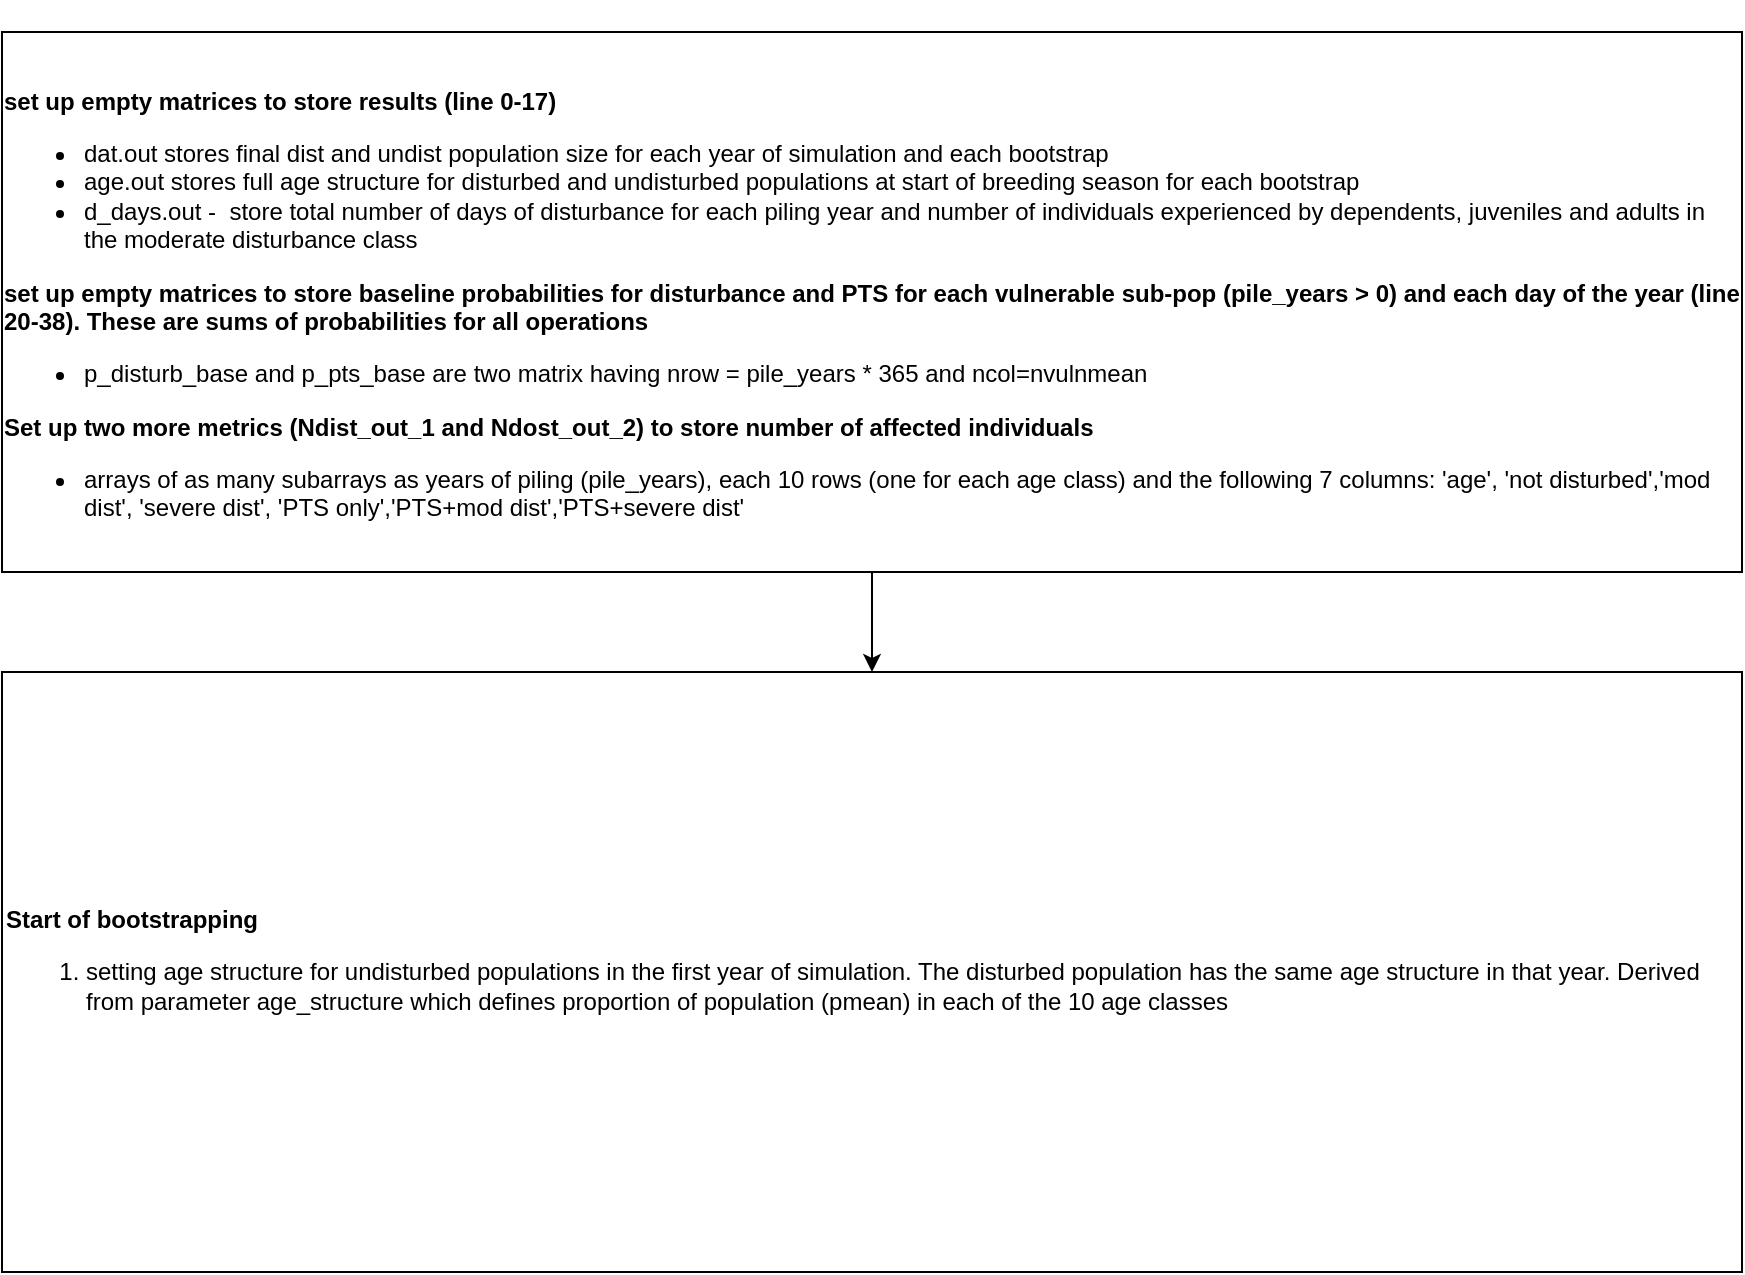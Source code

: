 <mxfile version="24.8.3">
  <diagram id="C5RBs43oDa-KdzZeNtuy" name="Page-1">
    <mxGraphModel dx="1434" dy="1901" grid="1" gridSize="10" guides="1" tooltips="1" connect="1" arrows="1" fold="1" page="1" pageScale="1" pageWidth="827" pageHeight="1169" math="0" shadow="0">
      <root>
        <mxCell id="WIyWlLk6GJQsqaUBKTNV-0" />
        <mxCell id="WIyWlLk6GJQsqaUBKTNV-1" parent="WIyWlLk6GJQsqaUBKTNV-0" />
        <mxCell id="WIyWlLk6GJQsqaUBKTNV-3" value="&lt;div align=&quot;left&quot;&gt;&lt;b&gt;&lt;br&gt;&lt;/b&gt;&lt;/div&gt;&lt;div align=&quot;left&quot;&gt;&lt;b&gt;&lt;br&gt;&lt;/b&gt;&lt;/div&gt;&lt;div align=&quot;left&quot;&gt;&lt;b&gt;&lt;br&gt;&lt;/b&gt;&lt;/div&gt;&lt;div align=&quot;left&quot;&gt;&lt;b&gt;set up empty matrices to store results (line 0-17)&lt;/b&gt;&lt;/div&gt;&lt;div align=&quot;left&quot;&gt;&lt;ul&gt;&lt;li&gt;dat.out stores final dist and undist population size for each year of simulation and each bootstrap&lt;/li&gt;&lt;li&gt;age.out stores full age structure for disturbed and undisturbed populations at start of breeding season for each bootstrap&lt;/li&gt;&lt;li&gt;d_days.out -&amp;nbsp; store total number of days of disturbance for each piling year and number of individuals experienced by dependents, juveniles and adults in the moderate disturbance class&lt;/li&gt;&lt;/ul&gt;&lt;div&gt;&lt;b&gt;set up empty matrices to store baseline probabilities for disturbance and PTS for each vulnerable sub-pop (pile_years &amp;gt; 0) and each day of the year (line 20-38). These are sums of probabilities for all operations&lt;br&gt;&lt;/b&gt;&lt;/div&gt;&lt;div&gt;&lt;ul&gt;&lt;li&gt;p_disturb_base and p_pts_base are two matrix having nrow = pile_years * 365 and ncol=nvulnmean&lt;/li&gt;&lt;/ul&gt;&lt;b&gt;Set up two more metrics (Ndist_out_1 and Ndost_out_2) to store number of affected individuals&lt;/b&gt;&lt;/div&gt;&lt;div&gt;&lt;ul&gt;&lt;li&gt;arrays of as many subarrays as years of piling (pile_years), each 10 rows (one for each age class) and the following 7 columns: &#39;age&#39;, &#39;not disturbed&#39;,&#39;mod dist&#39;, &#39;severe dist&#39;, &#39;PTS only&#39;,&#39;PTS+mod dist&#39;,&#39;PTS+severe dist&#39;&lt;br&gt;&lt;/li&gt;&lt;/ul&gt;&lt;/div&gt;&lt;div&gt;&lt;b&gt;&lt;br&gt;&lt;/b&gt;&lt;/div&gt;&lt;/div&gt;&lt;div align=&quot;left&quot;&gt;&lt;br&gt;&lt;/div&gt;" style="rounded=0;whiteSpace=wrap;html=1;fontSize=12;glass=0;strokeWidth=1;shadow=0;" parent="WIyWlLk6GJQsqaUBKTNV-1" vertex="1">
          <mxGeometry x="20" y="-120" width="870" height="270" as="geometry" />
        </mxCell>
        <mxCell id="CrPXTP6iy7iZoC011djg-1" value="&lt;div align=&quot;left&quot;&gt;&lt;b&gt;Start of bootstrapping&lt;/b&gt;&lt;/div&gt;&lt;div align=&quot;left&quot;&gt;&lt;ol&gt;&lt;li&gt;setting age structure for undisturbed populations in the first year of simulation. The disturbed population has the same age structure in that year. Derived from parameter age_structure which defines proportion of population (pmean) in each of the 10 age classes&lt;br&gt;&lt;/li&gt;&lt;/ol&gt;&lt;/div&gt;" style="rounded=0;whiteSpace=wrap;html=1;align=left;" vertex="1" parent="WIyWlLk6GJQsqaUBKTNV-1">
          <mxGeometry x="20" y="200" width="870" height="300" as="geometry" />
        </mxCell>
        <mxCell id="CrPXTP6iy7iZoC011djg-2" value="" style="endArrow=classic;html=1;rounded=0;exitX=0.5;exitY=1;exitDx=0;exitDy=0;" edge="1" parent="WIyWlLk6GJQsqaUBKTNV-1" source="WIyWlLk6GJQsqaUBKTNV-3" target="CrPXTP6iy7iZoC011djg-1">
          <mxGeometry width="50" height="50" relative="1" as="geometry">
            <mxPoint x="440" y="150" as="sourcePoint" />
            <mxPoint x="490" y="100" as="targetPoint" />
          </mxGeometry>
        </mxCell>
      </root>
    </mxGraphModel>
  </diagram>
</mxfile>
